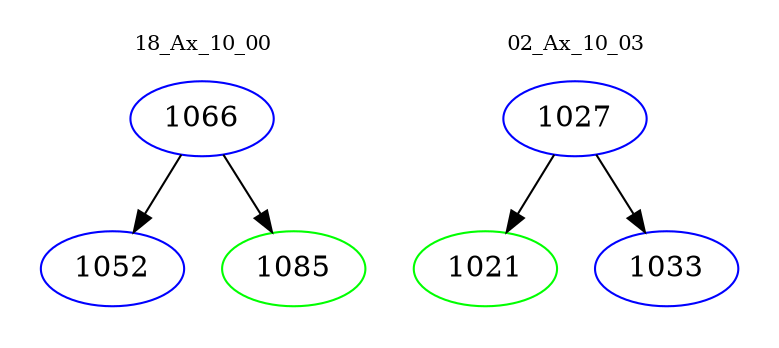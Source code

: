 digraph{
subgraph cluster_0 {
color = white
label = "18_Ax_10_00";
fontsize=10;
T0_1066 [label="1066", color="blue"]
T0_1066 -> T0_1052 [color="black"]
T0_1052 [label="1052", color="blue"]
T0_1066 -> T0_1085 [color="black"]
T0_1085 [label="1085", color="green"]
}
subgraph cluster_1 {
color = white
label = "02_Ax_10_03";
fontsize=10;
T1_1027 [label="1027", color="blue"]
T1_1027 -> T1_1021 [color="black"]
T1_1021 [label="1021", color="green"]
T1_1027 -> T1_1033 [color="black"]
T1_1033 [label="1033", color="blue"]
}
}
